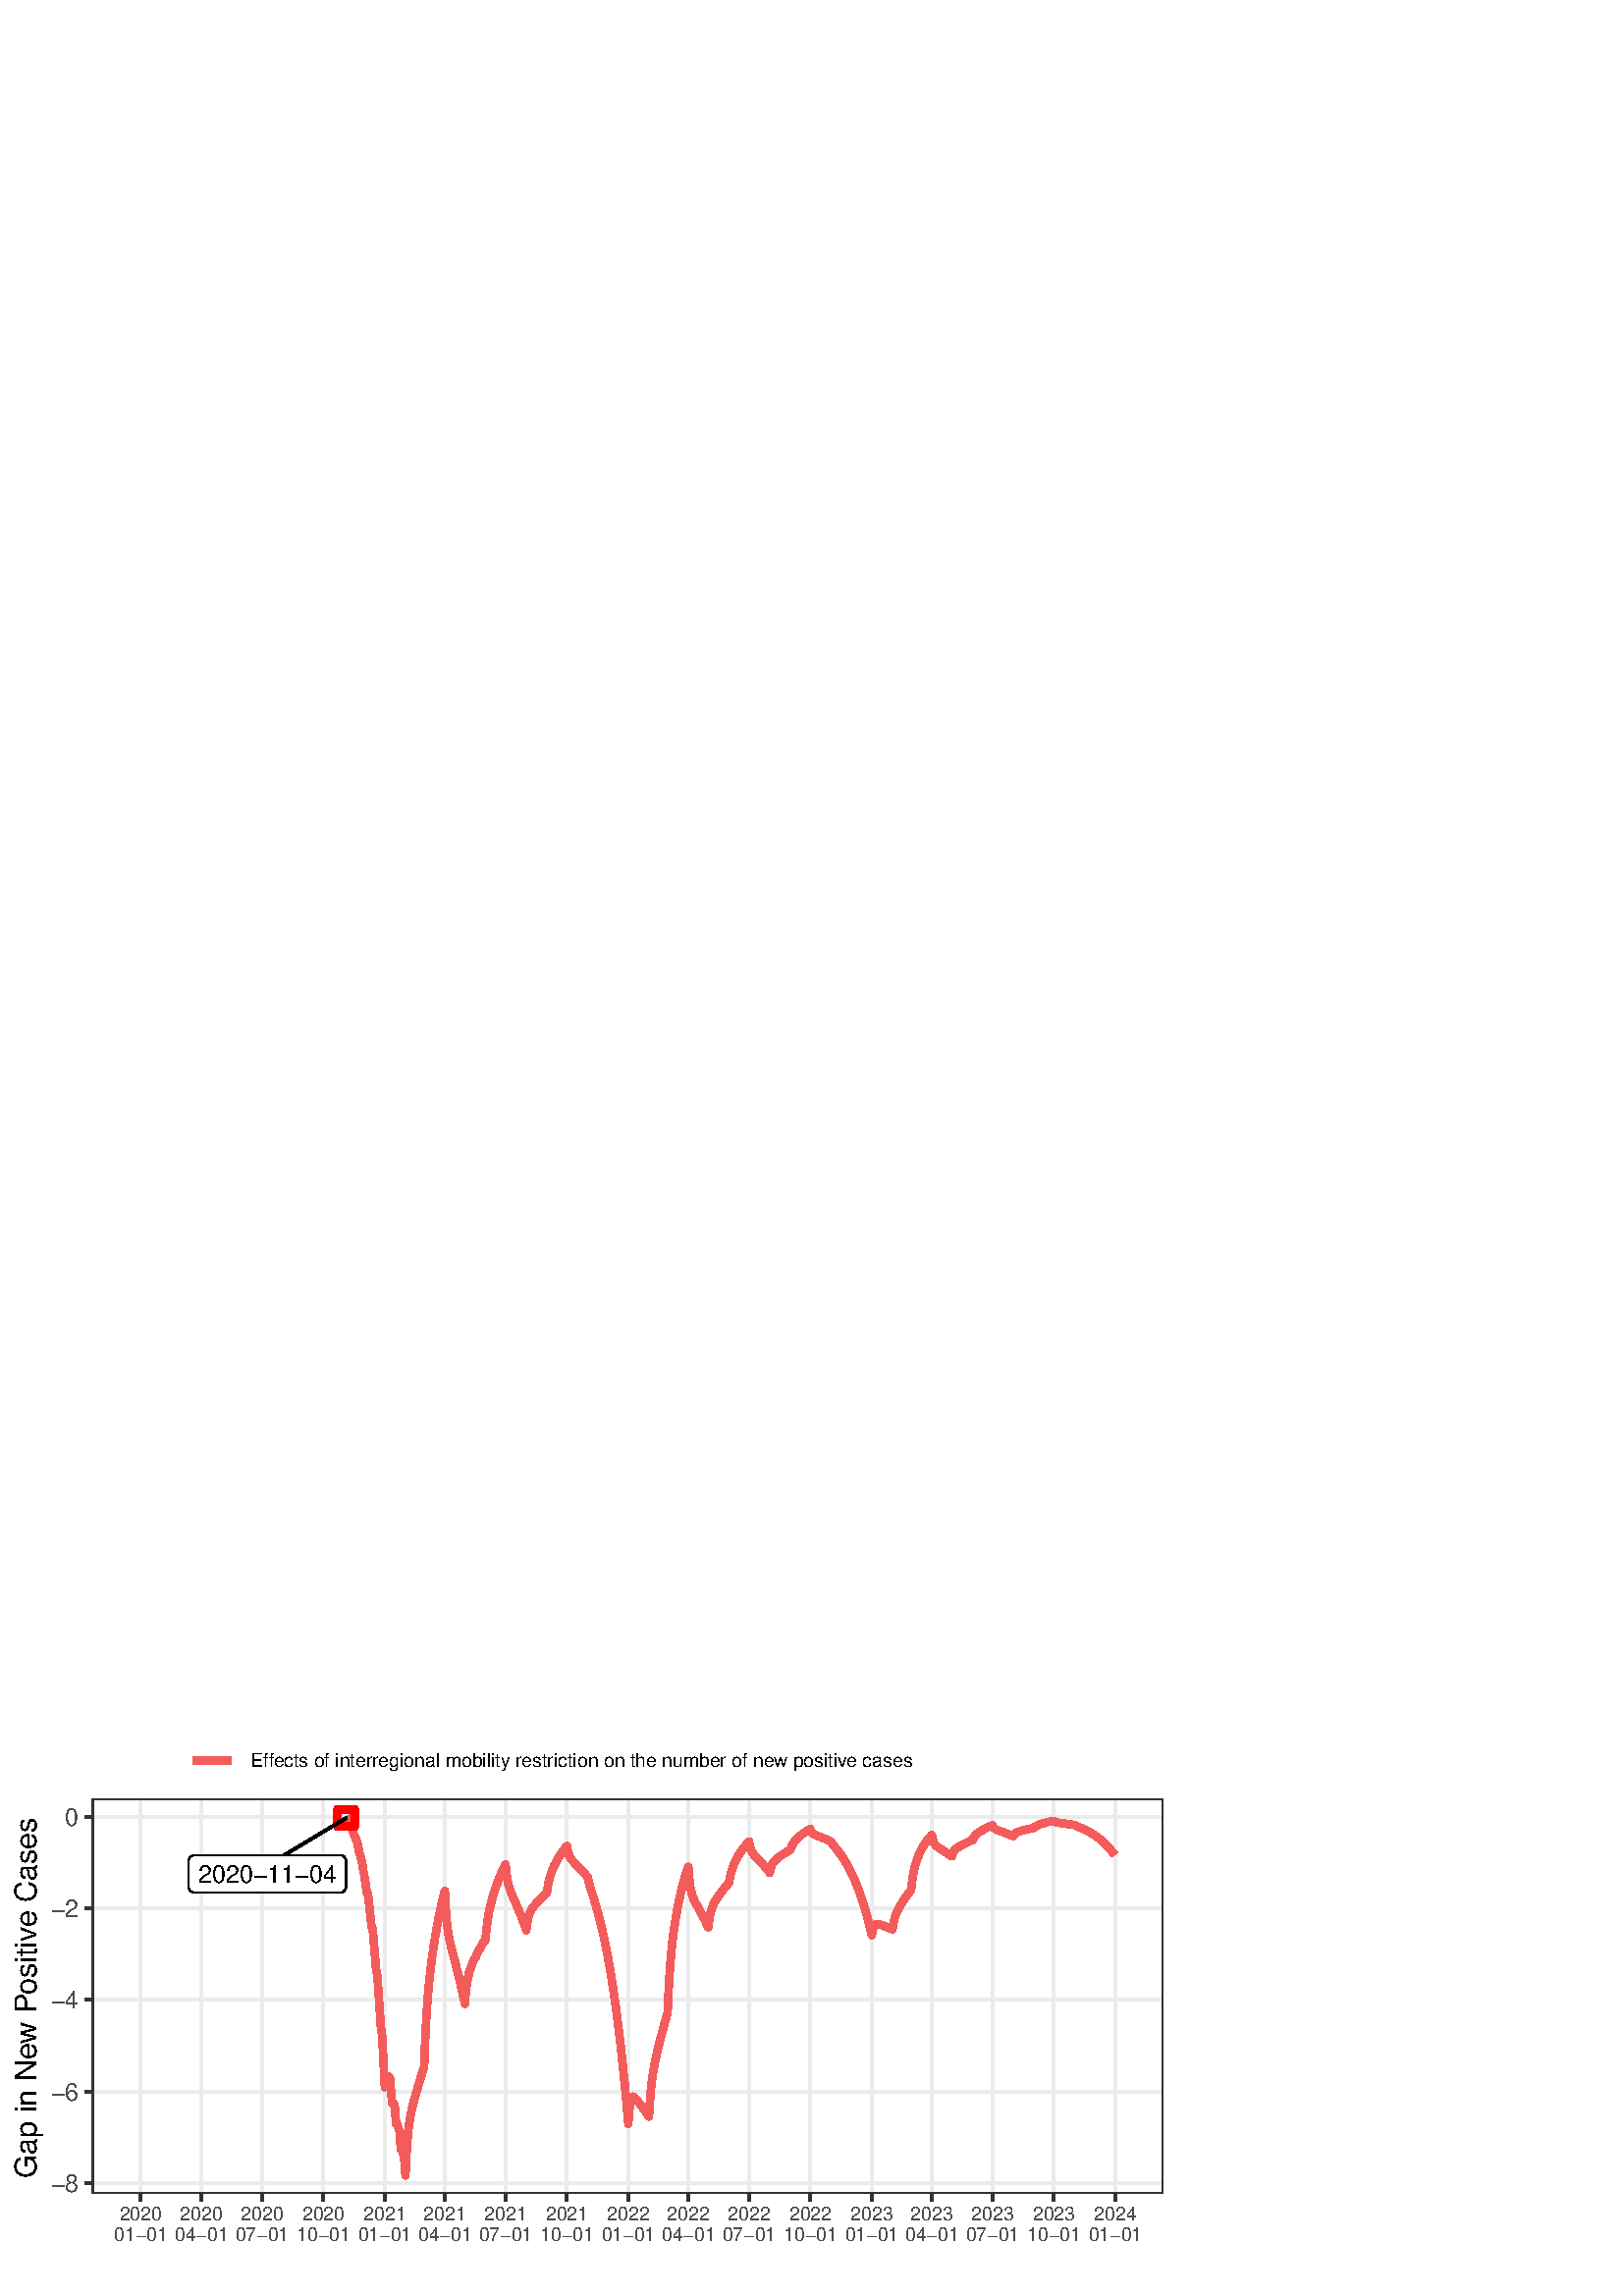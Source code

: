 %!PS-Adobe-3.0 EPSF-3.0
%%DocumentNeededResources: font Helvetica
%%+ font Helvetica-Bold
%%+ font Helvetica-Oblique
%%+ font Helvetica-BoldOblique
%%+ font Symbol
%%Pages: (atend)
%%BoundingBox: 0 0 432 216
%%EndComments
%%BeginProlog
/bp  { gs sRGB gs } def
% begin .ps.prolog
/gs  { gsave } bind def
/gr  { grestore } bind def
/ep  { showpage gr gr } bind def
/m   { moveto } bind def
/l  { rlineto } bind def
/np  { newpath } bind def
/cp  { closepath } bind def
/f   { fill } bind def
/o   { stroke } bind def
/c   { newpath 0 360 arc } bind def
/r   { 4 2 roll moveto 1 copy 3 -1 roll exch 0 exch rlineto 0 rlineto -1 mul 0 exch rlineto closepath } bind def
/p1  { stroke } bind def
/p2  { gsave bg fill grestore newpath } bind def
/p3  { gsave bg fill grestore stroke } bind def
/p6  { gsave bg eofill grestore newpath } bind def
/p7  { gsave bg eofill grestore stroke } bind def
/t   { 5 -2 roll moveto gsave rotate
       1 index stringwidth pop
       mul neg 0 rmoveto show grestore } bind def
/ta  { 4 -2 roll moveto gsave rotate show } bind def
/tb  { 2 -1 roll 0 rmoveto show } bind def
/cl  { grestore gsave newpath 3 index 3 index moveto 1 index
       4 -1 roll lineto  exch 1 index lineto lineto
       closepath clip newpath } bind def
/rgb { setrgbcolor } bind def
/s   { scalefont setfont } bind def
% end   .ps.prolog
/sRGB { [ /CIEBasedABC
          << /DecodeLMN
               [ { dup 0.039 le
                        {12.923 div}
                        {0.055 add 1.055 div 2.4 exp }
                     ifelse
                 } bind dup dup
               ]
             /MatrixLMN [0.412 0.213 0.019
                         0.358 0.715 0.119
                         0.18 0.072 0.95]
             /WhitePoint [0.951 1.0 1.089]
           >>
         ] setcolorspace } bind def
/srgb { setcolor } bind def
% begin encoding
/WinAnsiEncoding [
 /.notdef /.notdef /.notdef /.notdef /.notdef /.notdef /.notdef /.notdef
 /.notdef /.notdef /.notdef /.notdef /.notdef /.notdef /.notdef /.notdef
 /.notdef /.notdef /.notdef /.notdef /.notdef /.notdef /.notdef /.notdef
 /.notdef /.notdef /.notdef /.notdef /.notdef /.notdef /.notdef /.notdef
 /space /exclam /quotedbl /numbersign /dollar /percent /ampersand /quoteright
 /parenleft /parenright /asterisk /plus /comma /minus /period /slash
 /zero /one /two /three /four /five /six /seven
 /eight /nine /colon /semicolon /less /equal /greater /question
 /at /A /B /C /D /E /F /G
 /H /I /J /K /L /M /N /O
 /P /Q /R /S /T /U /V /W
 /X /Y /Z /bracketleft /backslash /bracketright /asciicircum /underscore
 /grave /a /b /c /d /e /f /g
 /h /i /j /k /l /m /n /o
 /p /q /r /s /t /u /v /w
 /x /y /z /braceleft /bar /braceright /asciitilde /.notdef
 /Euro /.notdef /quotesinglbase /florin /quotedblbase /ellipsis /dagger /daggerdbl
 /circumflex /perthousand /Scaron /guilsinglleft /OE /.notdef /Zcaron /.notdef
 /.notdef /quoteleft /quoteright /quotedblleft /quotedblright /bullet /endash /emdash
 /tilde /trademark /scaron /guilsinglright /oe /.notdef /zcaron /Ydieresis
 /space /exclamdown /cent /sterling /currency /yen /brokenbar /section
 /dieresis /copyright /ordfeminine /guillemotleft /logicalnot /hyphen /registered /macron
 /degree /plusminus /twosuperior /threesuperior /acute /mu /paragraph /periodcentered
 /cedilla /onesuperior /ordmasculine /guillemotright /onequarter /onehalf /threequarters /questiondown
 /Agrave /Aacute /Acircumflex /Atilde /Adieresis /Aring /AE /Ccedilla
 /Egrave /Eacute /Ecircumflex /Edieresis /Igrave /Iacute /Icircumflex /Idieresis
 /Eth /Ntilde /Ograve /Oacute /Ocircumflex /Otilde /Odieresis /multiply
 /Oslash /Ugrave /Uacute /Ucircumflex /Udieresis /Yacute /Thorn /germandbls
 /agrave /aacute /acircumflex /atilde /adieresis /aring /ae /ccedilla
 /egrave /eacute /ecircumflex /edieresis /igrave /iacute /icircumflex /idieresis
 /eth /ntilde /ograve /oacute /ocircumflex /otilde /odieresis /divide
 /oslash /ugrave /uacute /ucircumflex /udieresis /yacute /thorn /ydieresis
]
 def
% end encoding
%%IncludeResource: font Helvetica
/Helvetica findfont
dup length dict begin
  {1 index /FID ne {def} {pop pop} ifelse} forall
  /Encoding WinAnsiEncoding def
  currentdict
  end
/Font1 exch definefont pop
%%IncludeResource: font Helvetica-Bold
/Helvetica-Bold findfont
dup length dict begin
  {1 index /FID ne {def} {pop pop} ifelse} forall
  /Encoding WinAnsiEncoding def
  currentdict
  end
/Font2 exch definefont pop
%%IncludeResource: font Helvetica-Oblique
/Helvetica-Oblique findfont
dup length dict begin
  {1 index /FID ne {def} {pop pop} ifelse} forall
  /Encoding WinAnsiEncoding def
  currentdict
  end
/Font3 exch definefont pop
%%IncludeResource: font Helvetica-BoldOblique
/Helvetica-BoldOblique findfont
dup length dict begin
  {1 index /FID ne {def} {pop pop} ifelse} forall
  /Encoding WinAnsiEncoding def
  currentdict
  end
/Font4 exch definefont pop
%%IncludeResource: font Symbol
/Symbol findfont
dup length dict begin
  {1 index /FID ne {def} {pop pop} ifelse} forall
  currentdict
  end
/Font5 exch definefont pop
%%EndProlog
%%Page: 1 1
bp
0.00 0.00 432.00 216.00 cl
0.00 0.00 432.00 216.00 cl
0.00 0.00 432.00 216.00 cl
0.00 0.00 432.00 216.00 cl
0.00 0.00 432.00 216.00 cl
0.00 0.00 432.00 216.00 cl
0.00 0.00 432.00 216.00 cl
0.00 0.00 432.00 216.00 cl
0.00 0.00 432.00 216.00 cl
0.00 0.00 432.00 216.00 cl
0.00 0.00 432.00 216.00 cl
0.00 0.00 432.00 216.00 cl
/bg { 1 1 1 srgb } def
1 1 1 srgb
1.07 setlinewidth
[] 0 setdash
1 setlinecap
1 setlinejoin
10.00 setmiterlimit
0.00 0.00 432.00 216.00 r p3
0.00 0.00 432.00 216.00 cl
33.73 37.59 426.52 182.39 cl
/bg { 1 1 1 srgb } def
33.73 37.59 392.79 144.79 r p2
0.922 0.922 0.922 srgb
1.07 setlinewidth
[] 0 setdash
0 setlinecap
1 setlinejoin
10.00 setmiterlimit
np
33.73 41.31 m
392.79 0 l
o
np
33.73 74.93 m
392.79 0 l
o
np
33.73 108.56 m
392.79 0 l
o
np
33.73 142.18 m
392.79 0 l
o
np
33.73 175.81 m
392.79 0 l
o
np
51.58 37.59 m
0 144.80 l
o
np
73.84 37.59 m
0 144.80 l
o
np
96.10 37.59 m
0 144.80 l
o
np
118.60 37.59 m
0 144.80 l
o
np
141.10 37.59 m
0 144.80 l
o
np
163.11 37.59 m
0 144.80 l
o
np
185.37 37.59 m
0 144.80 l
o
np
207.87 37.59 m
0 144.80 l
o
np
230.37 37.59 m
0 144.80 l
o
np
252.38 37.59 m
0 144.80 l
o
np
274.64 37.59 m
0 144.80 l
o
np
297.14 37.59 m
0 144.80 l
o
np
319.64 37.59 m
0 144.80 l
o
np
341.65 37.59 m
0 144.80 l
o
np
363.91 37.59 m
0 144.80 l
o
np
386.41 37.59 m
0 144.80 l
o
np
408.91 37.59 m
0 144.80 l
o
0.957 0.357 0.357 srgb
2.77 setlinewidth
[] 0 setdash
np
126.91 175.81 m
0.25 -0.52 l
0.24 -0.48 l
0.25 -0.47 l
0.24 -0.78 l
0.25 -0.72 l
0.24 -0.34 l
0.24 -0.39 l
0.25 -0.42 l
0.24 -0.46 l
0.25 -0.49 l
0.24 -0.92 l
0.25 -0.88 l
0.24 -0.44 l
0.25 -0.53 l
0.24 -0.60 l
0.25 -0.65 l
0.24 -0.70 l
0.25 -1.25 l
0.24 -1.21 l
0.24 -1.21 l
0.25 -0.69 l
0.24 -0.81 l
0.25 -0.91 l
0.24 -1.01 l
0.25 -1.69 l
0.24 -1.66 l
0.25 -1.02 l
0.24 -1.61 l
0.25 -1.63 l
0.24 -1.67 l
0.24 -1.71 l
0.25 -0.31 l
0.24 -0.62 l
0.25 -2.38 l
0.24 -2.27 l
0.25 -2.24 l
0.24 -2.23 l
0.25 -2.26 l
0.24 -0.60 l
0.25 -0.97 l
0.24 -3.01 l
0.25 -2.90 l
0.24 -2.86 l
0.24 -2.86 l
0.25 -2.90 l
0.24 -0.97 l
0.25 -1.40 l
0.24 -3.81 l
0.25 -3.68 l
0.24 -3.64 l
0.25 -3.65 l
0.24 -3.70 l
0.25 -1.46 l
0.24 -1.97 l
0.24 -4.79 l
0.25 -4.65 l
0.24 -4.62 l
0.25 -4.63 l
0.24 3.46 l
0.25 -0.45 l
0.24 -0.98 l
0.25 1.26 l
0.24 0.54 l
0.25 0.03 l
0.24 -0.31 l
0.24 -0.56 l
0.25 -3.32 l
0.24 -2.92 l
0.25 -2.63 l
0.24 0.15 l
0.25 -0.23 l
0.24 -0.49 l
0.25 -0.69 l
0.24 -3.37 l
0.25 -2.95 l
0.24 -0.11 l
0.25 -0.41 l
0.24 -0.62 l
0.24 -0.78 l
0.25 -0.89 l
0.24 -3.48 l
0.25 -3.03 l
0.24 -0.20 l
0.25 -0.48 l
0.24 -0.68 l
0.25 -0.82 l
0.24 -0.92 l
0.25 -3.48 l
0.24 -3.02 l
0.24 5.70 l
0.25 4.30 l
0.24 3.30 l
0.25 2.60 l
0.24 2.10 l
0.25 1.76 l
0.24 1.50 l
0.25 1.29 l
0.24 1.16 l
0.25 1.07 l
151.37 69.98 lineto
0.25 0.95 l
0.24 0.94 l
0.24 0.90 l
0.25 0.86 l
0.24 0.85 l
0.25 0.84 l
0.24 0.82 l
0.25 0.82 l
0.24 0.84 l
0.25 0.83 l
0.24 0.79 l
0.25 0.81 l
0.24 0.78 l
0.24 0.78 l
0.25 0.78 l
0.24 0.79 l
0.25 0.79 l
0.24 6.79 l
0.25 5.54 l
0.24 4.60 l
0.25 3.89 l
0.24 3.37 l
0.25 2.98 l
0.24 2.66 l
0.25 2.41 l
0.24 2.21 l
0.24 2.07 l
0.25 1.93 l
0.24 1.84 l
0.25 1.75 l
0.24 1.67 l
0.25 1.59 l
0.24 1.53 l
0.25 1.47 l
0.24 1.42 l
0.25 1.37 l
0.24 1.33 l
0.24 1.29 l
0.25 1.23 l
0.24 1.19 l
0.25 1.16 l
0.24 1.12 l
0.25 1.08 l
0.24 1.06 l
0.25 1.02 l
0.24 0.98 l
0.25 0.95 l
0.24 0.92 l
0.24 -4.99 l
0.25 -3.64 l
0.24 -2.81 l
0.25 -2.18 l
0.24 -1.68 l
0.25 -1.40 l
0.24 -1.22 l
0.25 -1.11 l
0.24 -1.02 l
0.25 -1.05 l
0.24 -1.01 l
0.25 -0.91 l
0.24 -0.91 l
0.24 -0.91 l
0.25 -0.93 l
0.24 -0.93 l
0.25 -1.02 l
0.24 -1.02 l
0.25 -0.94 l
0.24 -0.97 l
0.25 -0.98 l
0.24 -1.01 l
0.25 -1.02 l
0.24 -1.12 l
0.24 -1.12 l
0.25 -1.04 l
0.24 -1.07 l
0.25 -1.09 l
0.24 -1.19 l
0.25 -1.11 l
0.24 3.16 l
0.25 2.35 l
0.24 1.79 l
0.25 1.38 l
0.24 1.09 l
0.25 1.27 l
0.24 1.05 l
0.24 0.53 l
0.25 0.48 l
0.24 0.82 l
0.25 0.72 l
0.24 0.66 l
0.25 0.60 l
0.24 0.57 l
0.25 0.22 l
0.24 0.27 l
0.25 0.61 l
0.24 0.58 l
0.24 0.54 l
0.25 0.52 l
0.24 0.50 l
175.83 127.08 lineto
0.24 0.25 l
0.25 0.56 l
0.24 0.53 l
0.25 0.51 l
0.24 0.48 l
0.25 0.47 l
0.24 0.20 l
0.24 0.25 l
0.25 0.53 l
0.24 2.66 l
0.25 2.18 l
0.24 1.83 l
0.25 1.57 l
0.24 1.38 l
0.25 1.23 l
0.24 1.11 l
0.25 1.02 l
0.24 0.95 l
0.25 0.90 l
0.24 0.85 l
0.24 0.81 l
0.25 0.78 l
0.24 0.75 l
0.25 0.73 l
0.24 0.70 l
0.25 0.68 l
0.24 0.65 l
0.25 0.65 l
0.24 0.62 l
0.25 0.60 l
0.24 0.59 l
0.24 0.57 l
0.25 0.56 l
0.24 0.54 l
0.25 0.53 l
0.24 0.52 l
0.25 0.50 l
0.24 0.48 l
0.25 0.48 l
0.24 -2.57 l
0.25 -1.89 l
0.24 -1.51 l
0.25 -1.19 l
0.24 -0.88 l
0.24 -0.76 l
0.25 -0.67 l
0.24 -0.62 l
0.25 -0.57 l
0.24 -0.64 l
0.25 -0.61 l
0.24 -0.51 l
0.25 -0.51 l
0.24 -0.53 l
0.25 -0.53 l
0.24 -0.54 l
0.24 -0.64 l
0.25 -0.64 l
0.24 -0.62 l
0.25 -0.55 l
0.24 -0.56 l
0.25 -0.58 l
0.24 -0.60 l
0.25 -0.71 l
0.24 -0.70 l
0.25 -0.60 l
0.24 -0.63 l
0.25 -0.65 l
0.24 -0.66 l
0.24 -0.68 l
0.25 -0.79 l
0.24 1.98 l
0.25 1.49 l
0.24 1.14 l
0.25 0.88 l
0.24 0.70 l
0.25 0.57 l
0.24 0.47 l
0.25 0.40 l
0.24 0.38 l
0.24 0.35 l
0.25 0.31 l
0.24 0.31 l
0.25 0.29 l
0.24 0.27 l
0.25 0.27 l
0.24 0.27 l
0.25 0.28 l
0.24 0.27 l
0.25 0.26 l
0.24 0.27 l
0.24 0.24 l
0.25 0.25 l
0.24 0.26 l
0.25 0.26 l
0.24 0.26 l
0.25 0.25 l
0.24 0.25 l
0.25 0.24 l
0.24 0.24 l
200.29 147.80 lineto
0.24 0.25 l
0.25 1.68 l
0.24 1.38 l
0.24 1.15 l
0.25 0.95 l
0.24 0.83 l
0.25 0.78 l
0.24 0.71 l
0.25 0.64 l
0.24 0.60 l
0.25 0.56 l
0.24 0.50 l
0.25 0.48 l
0.24 0.50 l
0.24 0.47 l
0.25 0.46 l
0.24 0.44 l
0.25 0.42 l
0.24 0.39 l
0.25 0.38 l
0.24 0.37 l
0.25 0.38 l
0.24 0.37 l
0.25 0.34 l
0.24 0.36 l
0.25 0.32 l
0.24 0.32 l
0.24 0.32 l
0.25 0.32 l
0.24 0.31 l
0.25 0.29 l
0.24 -1.40 l
0.25 -1.03 l
0.24 -0.77 l
0.25 -0.60 l
0.24 -0.48 l
0.25 -0.40 l
0.24 -0.35 l
0.24 -0.31 l
0.25 -0.27 l
0.24 -0.27 l
0.25 -0.25 l
0.24 -0.25 l
0.25 -0.25 l
0.24 -0.25 l
0.25 -0.25 l
0.24 -0.25 l
0.25 -0.24 l
0.24 -0.26 l
0.25 -0.26 l
0.24 -0.26 l
0.24 -0.26 l
0.25 -0.27 l
0.24 -0.26 l
0.25 -0.26 l
0.24 -0.28 l
0.25 -0.28 l
0.24 -0.29 l
0.25 -0.29 l
0.24 -0.29 l
0.25 -0.28 l
0.24 -0.30 l
0.24 -1.11 l
0.25 -0.97 l
0.24 -0.89 l
0.25 -0.81 l
0.24 -0.78 l
0.25 -0.78 l
0.24 -0.78 l
0.25 -0.75 l
0.24 -0.77 l
0.25 -0.78 l
0.24 -0.79 l
0.24 -0.82 l
0.25 -0.85 l
0.24 -0.88 l
0.25 -0.86 l
0.24 -0.89 l
0.25 -0.92 l
0.24 -0.93 l
0.25 -0.97 l
0.24 -1.01 l
0.25 -1.04 l
0.24 -1.03 l
0.25 -1.09 l
0.24 -1.08 l
0.24 -1.12 l
0.25 -1.14 l
0.24 -1.21 l
0.25 -1.23 l
0.24 -1.23 l
0.25 -1.26 l
0.24 -1.39 l
0.25 -1.40 l
0.24 -1.43 l
0.25 -1.32 l
0.24 -1.39 l
0.24 -1.57 l
0.25 -1.59 l
224.74 113.13 lineto
0.25 -1.65 l
0.24 -1.69 l
0.25 -1.58 l
0.24 -1.65 l
0.25 -1.87 l
0.24 -1.89 l
0.25 -1.93 l
0.24 -1.97 l
0.25 -2.02 l
0.24 -1.89 l
0.24 -1.97 l
0.25 -2.22 l
0.24 -2.26 l
0.25 -2.30 l
0.24 -2.35 l
0.25 -2.40 l
0.24 -2.26 l
0.25 -2.36 l
0.24 -2.65 l
0.25 -2.69 l
0.24 -2.74 l
0.24 -2.80 l
0.25 -2.86 l
0.24 3.60 l
0.25 2.40 l
0.24 1.72 l
0.25 1.10 l
0.24 0.67 l
0.25 0.37 l
0.24 0.16 l
0.25 -0.16 l
0.24 -0.22 l
0.24 -0.27 l
0.25 -0.14 l
0.24 -0.19 l
0.25 -0.23 l
0.24 -0.26 l
0.25 -0.45 l
0.24 -0.43 l
0.25 -0.25 l
0.24 -0.27 l
0.25 -0.29 l
0.24 -0.30 l
0.25 -0.32 l
0.24 -0.48 l
0.24 -0.45 l
0.25 -0.27 l
0.24 -0.29 l
0.25 -0.30 l
0.24 -0.31 l
0.25 -0.32 l
0.24 -0.49 l
0.25 -0.45 l
0.24 -0.28 l
0.25 4.22 l
0.24 3.31 l
0.24 2.67 l
0.25 2.21 l
0.24 1.89 l
0.25 1.65 l
0.24 1.46 l
0.25 1.33 l
0.24 1.24 l
0.25 1.16 l
0.24 1.14 l
0.25 1.09 l
0.24 1.05 l
0.25 1.01 l
0.24 0.99 l
0.24 0.97 l
0.25 0.96 l
0.24 0.95 l
0.25 0.95 l
0.24 0.93 l
0.25 0.90 l
0.24 0.89 l
0.25 0.90 l
0.24 0.87 l
0.25 0.87 l
0.24 0.86 l
0.24 0.86 l
0.25 0.83 l
0.24 5.86 l
0.25 4.79 l
0.24 3.98 l
0.25 3.37 l
0.24 2.92 l
0.25 2.55 l
0.24 2.27 l
0.25 2.04 l
0.24 1.88 l
0.25 1.73 l
0.24 1.61 l
0.24 1.53 l
0.25 1.43 l
0.24 1.36 l
0.25 1.29 l
0.24 1.23 l
0.25 1.18 l
249.20 146.05 lineto
0.25 1.09 l
0.24 1.05 l
0.25 1.01 l
0.24 0.96 l
0.24 0.93 l
0.25 0.89 l
0.24 0.86 l
0.25 0.84 l
0.24 0.80 l
0.25 0.77 l
0.24 0.74 l
0.25 0.72 l
0.24 0.69 l
0.25 -3.25 l
0.24 -2.35 l
0.24 -1.73 l
0.25 -1.31 l
0.24 -1.02 l
0.25 -0.83 l
0.24 -0.69 l
0.25 -0.60 l
0.24 -0.54 l
0.25 -0.49 l
0.24 -0.48 l
0.25 -0.46 l
0.24 -0.45 l
0.25 -0.44 l
0.24 -0.44 l
0.24 -0.44 l
0.25 -0.45 l
0.24 -0.45 l
0.25 -0.45 l
0.24 -0.46 l
0.25 -0.46 l
0.24 -0.47 l
0.25 -0.47 l
0.24 -0.47 l
0.25 -0.49 l
0.24 -0.49 l
0.24 -0.50 l
0.25 -0.50 l
0.24 -0.51 l
0.25 -0.51 l
0.24 2.10 l
0.25 1.62 l
0.24 1.25 l
0.25 1.00 l
0.24 0.81 l
0.25 0.70 l
0.24 0.58 l
0.25 0.52 l
0.24 0.49 l
0.24 0.44 l
0.25 0.42 l
0.24 0.39 l
0.25 0.38 l
0.24 0.35 l
0.25 0.35 l
0.24 0.35 l
0.25 0.34 l
0.24 0.34 l
0.25 0.33 l
0.24 0.33 l
0.24 0.31 l
0.25 0.30 l
0.24 0.32 l
0.25 0.31 l
0.24 0.30 l
0.25 0.31 l
0.24 0.29 l
0.25 0.29 l
0.24 0.28 l
0.25 0.29 l
0.24 0.29 l
0.25 1.42 l
0.24 1.18 l
0.24 1.00 l
0.25 0.86 l
0.24 0.76 l
0.25 0.68 l
0.24 0.61 l
0.25 0.57 l
0.24 0.54 l
0.25 0.50 l
0.24 0.47 l
0.25 0.46 l
0.24 0.43 l
0.24 0.42 l
0.25 0.41 l
0.24 0.39 l
0.25 0.37 l
0.24 0.37 l
0.25 0.36 l
0.24 0.34 l
0.25 0.34 l
0.24 0.32 l
0.25 0.32 l
0.24 0.30 l
0.24 0.30 l
273.66 165.59 lineto
0.24 0.29 l
0.25 0.27 l
0.24 0.27 l
0.25 0.25 l
0.24 -1.32 l
0.25 -0.97 l
0.24 -0.73 l
0.25 -0.57 l
0.24 -0.46 l
0.25 -0.38 l
0.24 -0.33 l
0.24 -0.30 l
0.25 -0.29 l
0.24 -0.26 l
0.25 -0.26 l
0.24 -0.25 l
0.25 -0.26 l
0.24 -0.25 l
0.25 -0.25 l
0.24 -0.26 l
0.25 -0.26 l
0.24 -0.26 l
0.24 -0.26 l
0.25 -0.27 l
0.24 -0.27 l
0.25 -0.28 l
0.24 -0.28 l
0.25 -0.29 l
0.24 -0.29 l
0.25 -0.29 l
0.24 -0.30 l
0.25 -0.30 l
0.24 -0.31 l
0.25 -0.31 l
0.24 -0.32 l
0.24 1.13 l
0.25 0.86 l
0.24 0.67 l
0.25 0.52 l
0.24 0.43 l
0.25 0.35 l
0.24 0.31 l
0.25 0.26 l
0.24 0.24 l
0.25 0.22 l
0.24 0.21 l
0.24 0.19 l
0.25 0.19 l
0.24 0.18 l
0.25 0.18 l
0.24 0.17 l
0.25 0.17 l
0.24 0.16 l
0.25 0.16 l
0.24 0.16 l
0.25 0.16 l
0.24 0.16 l
0.24 0.15 l
0.25 0.15 l
0.24 0.15 l
0.25 0.15 l
0.24 0.15 l
0.25 0.14 l
0.24 0.14 l
0.25 0.15 l
0.24 0.14 l
0.25 0.72 l
0.24 0.59 l
0.25 0.50 l
0.24 0.44 l
0.24 0.38 l
0.25 0.34 l
0.24 0.31 l
0.25 0.29 l
0.24 0.27 l
0.25 0.25 l
0.24 0.24 l
0.25 0.23 l
0.24 0.21 l
0.25 0.22 l
0.24 0.20 l
0.24 0.19 l
0.25 0.19 l
0.24 0.19 l
0.25 0.18 l
0.24 0.17 l
0.25 0.17 l
0.24 0.16 l
0.25 0.16 l
0.24 0.15 l
0.25 0.15 l
0.24 0.15 l
0.25 0.14 l
0.24 0.14 l
0.24 0.13 l
0.25 0.13 l
0.24 -0.59 l
0.25 -0.44 l
0.24 -0.32 l
298.12 169.63 lineto
0.24 -0.20 l
0.25 -0.16 l
0.24 -0.14 l
0.25 -0.12 l
0.24 -0.11 l
0.24 -0.11 l
0.25 -0.10 l
0.24 -0.10 l
0.25 -0.09 l
0.24 -0.10 l
0.25 -0.09 l
0.24 -0.10 l
0.25 -0.10 l
0.24 -0.09 l
0.25 -0.10 l
0.24 -0.10 l
0.25 -0.10 l
0.24 -0.10 l
0.24 -0.10 l
0.25 -0.10 l
0.24 -0.11 l
0.25 -0.11 l
0.24 -0.10 l
0.25 -0.11 l
0.24 -0.11 l
0.25 -0.11 l
0.24 -0.11 l
0.25 -0.46 l
0.24 -0.39 l
0.24 -0.35 l
0.25 -0.32 l
0.24 -0.31 l
0.25 -0.30 l
0.24 -0.31 l
0.25 -0.30 l
0.24 -0.30 l
0.25 -0.31 l
0.24 -0.31 l
0.25 -0.32 l
0.24 -0.33 l
0.24 -0.33 l
0.25 -0.34 l
0.24 -0.35 l
0.25 -0.36 l
0.24 -0.37 l
0.25 -0.38 l
0.24 -0.38 l
0.25 -0.40 l
0.24 -0.40 l
0.25 -0.41 l
0.24 -0.43 l
0.25 -0.43 l
0.24 -0.45 l
0.24 -0.46 l
0.25 -0.46 l
0.24 -0.48 l
0.25 -0.50 l
0.24 -0.50 l
0.25 -0.52 l
0.24 -0.53 l
0.25 -0.54 l
0.24 -0.56 l
0.25 -0.57 l
0.24 -0.59 l
0.24 -0.60 l
0.25 -0.61 l
0.24 -0.62 l
0.25 -0.64 l
0.24 -0.66 l
0.25 -0.68 l
0.24 -0.70 l
0.25 -0.71 l
0.24 -0.73 l
0.25 -0.74 l
0.24 -0.75 l
0.25 -0.79 l
0.24 -0.80 l
0.24 -0.83 l
0.25 -0.84 l
0.24 -0.87 l
0.25 -0.87 l
0.24 -0.90 l
0.25 -0.93 l
0.24 -0.96 l
0.25 -0.97 l
0.24 -1.00 l
0.25 -1.03 l
0.24 -1.04 l
0.24 1.46 l
0.25 0.99 l
0.24 0.66 l
0.25 0.43 l
0.24 0.27 l
0.25 0.16 l
0.24 0.09 l
0.25 0.02 l
0.24 -0.01 l
0.25 -0.03 l
0.24 -0.06 l
322.58 136.26 lineto
0.24 -0.08 l
0.24 -0.08 l
0.25 -0.09 l
0.24 -0.09 l
0.25 -0.10 l
0.24 -0.09 l
0.25 -0.10 l
0.24 -0.10 l
0.25 -0.09 l
0.24 -0.10 l
0.25 -0.10 l
0.24 -0.10 l
0.24 -0.10 l
0.25 -0.10 l
0.24 -0.10 l
0.25 -0.10 l
0.24 -0.10 l
0.25 -0.10 l
0.24 -0.11 l
0.25 1.58 l
0.24 1.24 l
0.25 1.01 l
0.24 0.84 l
0.24 0.72 l
0.25 0.62 l
0.24 0.56 l
0.25 0.51 l
0.24 0.48 l
0.25 0.45 l
0.24 0.43 l
0.25 0.42 l
0.24 0.40 l
0.25 0.40 l
0.24 0.38 l
0.25 0.38 l
0.24 0.37 l
0.24 0.37 l
0.25 0.36 l
0.24 0.35 l
0.25 0.35 l
0.24 0.35 l
0.25 0.34 l
0.24 0.34 l
0.25 0.34 l
0.24 0.33 l
0.25 0.32 l
0.24 0.32 l
0.24 2.21 l
0.25 1.81 l
0.24 1.50 l
0.25 1.27 l
0.24 1.09 l
0.25 0.96 l
0.24 0.85 l
0.25 0.77 l
0.24 0.71 l
0.25 0.65 l
0.24 0.61 l
0.25 0.57 l
0.24 0.53 l
0.24 0.51 l
0.25 0.48 l
0.24 0.47 l
0.25 0.44 l
0.24 0.42 l
0.25 0.41 l
0.24 0.39 l
0.25 0.37 l
0.24 0.36 l
0.25 0.35 l
0.24 0.33 l
0.24 0.32 l
0.25 0.31 l
0.24 0.30 l
0.25 0.29 l
0.24 0.27 l
0.25 0.27 l
0.24 0.25 l
0.25 -1.18 l
0.24 -0.85 l
0.25 -0.63 l
0.24 -0.48 l
0.24 -0.37 l
0.25 -0.29 l
0.24 -0.25 l
0.25 -0.21 l
0.24 -0.19 l
0.25 -0.18 l
0.24 -0.16 l
0.25 -0.16 l
0.24 -0.16 l
0.25 -0.15 l
0.24 -0.15 l
0.25 -0.16 l
0.24 -0.15 l
0.24 -0.16 l
0.25 -0.15 l
0.24 -0.16 l
0.25 -0.16 l
347.03 162.55 lineto
0.25 -0.16 l
0.24 -0.17 l
0.25 -0.16 l
0.24 -0.17 l
0.25 -0.17 l
0.24 -0.18 l
0.24 -0.17 l
0.25 -0.17 l
0.24 0.76 l
0.25 0.58 l
0.24 0.46 l
0.25 0.37 l
0.24 0.30 l
0.25 0.26 l
0.24 0.22 l
0.25 0.19 l
0.24 0.17 l
0.25 0.16 l
0.24 0.15 l
0.24 0.15 l
0.25 0.14 l
0.24 0.14 l
0.25 0.12 l
0.24 0.13 l
0.25 0.13 l
0.24 0.12 l
0.25 0.12 l
0.24 0.12 l
0.25 0.12 l
0.24 0.11 l
0.24 0.12 l
0.25 0.11 l
0.24 0.11 l
0.25 0.11 l
0.24 0.11 l
0.25 0.11 l
0.24 0.11 l
0.25 0.10 l
0.24 0.10 l
0.25 0.51 l
0.24 0.42 l
0.25 0.36 l
0.24 0.30 l
0.24 0.27 l
0.25 0.24 l
0.24 0.22 l
0.25 0.21 l
0.24 0.19 l
0.25 0.18 l
0.24 0.17 l
0.25 0.16 l
0.24 0.16 l
0.25 0.14 l
0.24 0.15 l
0.24 0.14 l
0.25 0.13 l
0.24 0.13 l
0.25 0.13 l
0.24 0.12 l
0.25 0.12 l
0.24 0.12 l
0.25 0.11 l
0.24 0.11 l
0.25 0.11 l
0.24 0.10 l
0.24 0.10 l
0.25 0.10 l
0.24 0.09 l
0.25 0.10 l
0.24 -0.47 l
0.25 -0.34 l
0.24 -0.26 l
0.25 -0.20 l
0.24 -0.16 l
0.25 -0.13 l
0.24 -0.12 l
0.25 -0.10 l
0.24 -0.10 l
0.24 -0.09 l
0.25 -0.09 l
0.24 -0.09 l
0.25 -0.09 l
0.24 -0.08 l
0.25 -0.09 l
0.24 -0.09 l
0.25 -0.08 l
0.24 -0.10 l
0.25 -0.09 l
0.24 -0.09 l
0.24 -0.09 l
0.25 -0.10 l
0.24 -0.09 l
0.25 -0.10 l
0.24 -0.10 l
0.25 -0.10 l
0.24 -0.11 l
0.25 -0.10 l
0.24 -0.10 l
0.25 -0.11 l
currentpoint o m
371.49 168.62 lineto
0.25 0.41 l
0.24 0.30 l
0.24 0.24 l
0.25 0.19 l
0.24 0.16 l
0.25 0.13 l
0.24 0.11 l
0.25 0.10 l
0.24 0.08 l
0.25 0.08 l
0.24 0.08 l
0.25 0.07 l
0.24 0.07 l
0.24 0.06 l
0.25 0.07 l
0.24 0.06 l
0.25 0.06 l
0.24 0.06 l
0.25 0.06 l
0.24 0.06 l
0.25 0.06 l
0.24 0.05 l
0.25 0.06 l
0.24 0.05 l
0.24 0.06 l
0.25 0.05 l
0.24 0.05 l
0.25 0.05 l
0.24 0.06 l
0.25 0.05 l
0.24 0.05 l
0.25 0.24 l
0.24 0.20 l
0.25 0.18 l
0.24 0.14 l
0.25 0.13 l
0.24 0.12 l
0.24 0.11 l
0.25 0.10 l
0.24 0.09 l
0.25 0.09 l
0.24 0.08 l
0.25 0.08 l
0.24 0.07 l
0.25 0.07 l
0.24 0.07 l
0.25 0.07 l
0.24 0.07 l
0.24 0.06 l
0.25 0.06 l
0.24 0.06 l
0.25 0.06 l
0.24 0.05 l
0.25 0.06 l
0.24 0.05 l
0.25 0.05 l
0.24 0.05 l
0.25 0.05 l
0.24 0.05 l
0.25 0.04 l
0.24 0.05 l
0.24 -0.21 l
0.25 -0.14 l
0.24 -0.11 l
0.25 -0.09 l
0.24 -0.06 l
0.25 -0.06 l
0.24 -0.04 l
0.25 -0.04 l
0.24 -0.04 l
0.25 -0.04 l
0.24 -0.03 l
0.24 -0.03 l
0.25 -0.03 l
0.24 -0.04 l
0.25 -0.03 l
0.24 -0.03 l
0.25 -0.03 l
0.24 -0.03 l
0.25 -0.03 l
0.24 -0.04 l
0.25 -0.03 l
0.24 -0.03 l
0.25 -0.04 l
0.24 -0.03 l
0.24 -0.04 l
0.25 -0.03 l
0.24 -0.04 l
0.25 -0.03 l
0.24 -0.04 l
0.25 -0.03 l
0.24 -0.04 l
0.25 -0.15 l
0.24 -0.13 l
0.25 -0.12 l
0.24 -0.11 l
0.24 -0.10 l
0.25 -0.10 l
0.24 -0.10 l
395.95 171.82 lineto
0.24 -0.10 l
0.25 -0.11 l
0.24 -0.10 l
0.25 -0.10 l
0.24 -0.11 l
0.25 -0.11 l
0.24 -0.12 l
0.24 -0.11 l
0.25 -0.12 l
0.24 -0.12 l
0.25 -0.13 l
0.24 -0.13 l
0.25 -0.13 l
0.24 -0.13 l
0.25 -0.14 l
0.24 -0.14 l
0.25 -0.14 l
0.24 -0.15 l
0.25 -0.15 l
0.24 -0.16 l
0.24 -0.16 l
0.25 -0.16 l
0.24 -0.16 l
0.25 -0.18 l
0.24 -0.17 l
0.25 -0.18 l
0.24 -0.18 l
0.25 -0.19 l
0.24 -0.19 l
0.25 -0.20 l
0.24 -0.20 l
0.24 -0.21 l
0.25 -0.21 l
0.24 -0.21 l
0.25 -0.23 l
0.24 -0.22 l
0.25 -0.24 l
0.24 -0.24 l
0.25 -0.24 l
0.24 -0.25 l
0.25 -0.26 l
0.24 -0.26 l
0.25 -0.27 l
0.24 -0.28 l
0.24 -0.28 l
0.25 -0.29 l
0.24 -0.30 l
0.25 -0.30 l
0.24 -0.31 l
0.25 -0.32 l
0.24 -0.33 l
0.25 -0.33 l
o
1 0 0 srgb
2.83 setlinewidth
[] 0 setdash
1 setlinecap
123.77 172.15 6.29 6.29 r p1
33.73 37.59 426.52 182.39 cl
33.73 37.59 426.52 182.39 cl
33.73 37.59 426.52 182.39 cl
33.73 37.59 426.52 182.39 cl
33.73 37.59 426.52 182.39 cl
33.73 37.59 426.52 182.39 cl
0 0 0 srgb
1.07 setlinewidth
[] 0 setdash
1 setlinecap
1 setlinejoin
10.00 setmiterlimit
np
104.14 161.63 m
22.77 13.66 l
o
/bg { 1 1 1 srgb } def
0.53 setlinewidth
[] 0 setdash
np
 71.33 147.97 m
53.42 0 l
-0.08 0 l
0.34 0.02 l
0.34 0.07 l
0.33 0.12 l
0.30 0.17 l
0.27 0.22 l
0.23 0.26 l
0.19 0.30 l
0.13 0.32 l
0.08 0.33 l
0.03 0.35 l
0 0 l
0 9.34 l
0 0 l
-0.03 0.35 l
-0.08 0.34 l
-0.13 0.32 l
-0.19 0.29 l
-0.23 0.26 l
-0.27 0.22 l
-0.30 0.17 l
-0.33 0.13 l
-0.34 0.07 l
-0.26 0.01 l
-53.42 0 l
0.26 -0.01 l
-0.35 0.01 l
-0.34 -0.04 l
-0.34 -0.10 l
-0.31 -0.15 l
-0.29 -0.19 l
-0.25 -0.25 l
-0.21 -0.27 l
-0.16 -0.31 l
-0.11 -0.33 l
-0.05 -0.34 l
-0.01 -0.18 l
0 -9.34 l
0.01 0.17 l
0 -0.34 l
0.05 -0.35 l
0.11 -0.33 l
0.16 -0.30 l
0.21 -0.28 l
0.25 -0.24 l
0.29 -0.20 l
0.31 -0.15 l
0.34 -0.10 l
0.34 -0.04 l
cp p3
33.73 37.59 426.52 182.39 cl
/Font1 findfont 9 s
0 0 0 srgb
98.04 151.57 (2020-11-04) .5 0 t
0.2 0.2 0.2 srgb
1.07 setlinewidth
[] 0 setdash
1 setlinecap
1 setlinejoin
10.00 setmiterlimit
33.73 37.59 392.79 144.79 r p1
0.00 0.00 432.00 216.00 cl
0.00 0.00 432.00 216.00 cl
0.00 0.00 432.00 216.00 cl
0.00 0.00 432.00 216.00 cl
0.00 0.00 432.00 216.00 cl
0.00 0.00 432.00 216.00 cl
0.00 0.00 432.00 216.00 cl
0.00 0.00 432.00 216.00 cl
0.00 0.00 432.00 216.00 cl
0.00 0.00 432.00 216.00 cl
0.00 0.00 432.00 216.00 cl
0.00 0.00 432.00 216.00 cl
0.00 0.00 432.00 216.00 cl
0.00 0.00 432.00 216.00 cl
0.00 0.00 432.00 216.00 cl
0.00 0.00 432.00 216.00 cl
/Font1 findfont 9 s
0.302 0.302 0.302 srgb
28.80 38.08 (-8) 1 0 t
28.80 71.70 (-6) 1 0 t
28.80 105.33 (-4) 1 0 t
28.80 138.95 (-2) 1 0 t
28.80 172.58 (0) 1 0 t
0.00 0.00 432.00 216.00 cl
0.00 0.00 432.00 216.00 cl
0.2 0.2 0.2 srgb
1.07 setlinewidth
[] 0 setdash
0 setlinecap
1 setlinejoin
10.00 setmiterlimit
np
30.99 41.31 m
2.74 0 l
o
np
30.99 74.93 m
2.74 0 l
o
np
30.99 108.56 m
2.74 0 l
o
np
30.99 142.18 m
2.74 0 l
o
np
30.99 175.81 m
2.74 0 l
o
0.00 0.00 432.00 216.00 cl
0.00 0.00 432.00 216.00 cl
0.00 0.00 432.00 216.00 cl
0.00 0.00 432.00 216.00 cl
0.00 0.00 432.00 216.00 cl
0.00 0.00 432.00 216.00 cl
0.00 0.00 432.00 216.00 cl
0.00 0.00 432.00 216.00 cl
0.00 0.00 432.00 216.00 cl
0.00 0.00 432.00 216.00 cl
0.2 0.2 0.2 srgb
1.07 setlinewidth
[] 0 setdash
0 setlinecap
1 setlinejoin
10.00 setmiterlimit
np
51.58 34.85 m
0 2.74 l
o
np
73.84 34.85 m
0 2.74 l
o
np
96.10 34.85 m
0 2.74 l
o
np
118.60 34.85 m
0 2.74 l
o
np
141.10 34.85 m
0 2.74 l
o
np
163.11 34.85 m
0 2.74 l
o
np
185.37 34.85 m
0 2.74 l
o
np
207.87 34.85 m
0 2.74 l
o
np
230.37 34.85 m
0 2.74 l
o
np
252.38 34.85 m
0 2.74 l
o
np
274.64 34.85 m
0 2.74 l
o
np
297.14 34.85 m
0 2.74 l
o
np
319.64 34.85 m
0 2.74 l
o
np
341.65 34.85 m
0 2.74 l
o
np
363.91 34.85 m
0 2.74 l
o
np
386.41 34.85 m
0 2.74 l
o
np
408.91 34.85 m
0 2.74 l
o
0.00 0.00 432.00 216.00 cl
0.00 0.00 432.00 216.00 cl
/Font1 findfont 7 s
0.302 0.302 0.302 srgb
51.58 27.64 (2020) .5 0 t
51.58 20.08 (01-01) .5 0 t
73.84 27.64 (2020) .5 0 t
73.84 20.08 (04-01) .5 0 t
96.10 27.64 (2020) .5 0 t
96.10 20.08 (07-01) .5 0 t
118.60 27.64 (2020) .5 0 t
118.60 20.08 (10-01) .5 0 t
141.10 27.64 (2021) .5 0 t
141.10 20.08 (01-01) .5 0 t
163.11 27.64 (2021) .5 0 t
163.11 20.08 (04-01) .5 0 t
185.37 27.64 (2021) .5 0 t
185.37 20.08 (07-01) .5 0 t
207.87 27.64 (2021) .5 0 t
207.87 20.08 (10-01) .5 0 t
230.37 27.64 (2022) .5 0 t
230.37 20.08 (01-01) .5 0 t
252.38 27.64 (2022) .5 0 t
252.38 20.08 (04-01) .5 0 t
274.64 27.64 (2022) .5 0 t
274.64 20.08 (07-01) .5 0 t
297.14 27.64 (2022) .5 0 t
297.14 20.08 (10-01) .5 0 t
319.64 27.64 (2023) .5 0 t
319.64 20.08 (01-01) .5 0 t
341.65 27.64 (2023) .5 0 t
341.65 20.08 (04-01) .5 0 t
363.91 27.64 (2023) .5 0 t
363.91 20.08 (07-01) .5 0 t
386.41 27.64 (2023) .5 0 t
386.41 20.08 (10-01) .5 0 t
408.91 27.64 (2024) .5 0 t
408.91 20.08 (01-01) .5 0 t
0.00 0.00 432.00 216.00 cl
0.00 0.00 432.00 216.00 cl
0.00 0.00 432.00 216.00 cl
0.00 0.00 432.00 216.00 cl
0.00 0.00 432.00 216.00 cl
0.00 0.00 432.00 216.00 cl
0.00 0.00 432.00 216.00 cl
0.00 0.00 432.00 216.00 cl
/Font1 findfont 11 s
0 0 0 srgb
13.38 43.36 (Gap in Ne) 90 ta
-0.220 (w P) tb
-0.550 (ositiv) tb
-0.275 (e Cases) tb gr
0.00 0.00 432.00 216.00 cl
0.00 0.00 432.00 216.00 cl
0.00 0.00 432.00 216.00 cl
0.00 0.00 432.00 216.00 cl
0.00 0.00 432.00 216.00 cl
0.00 0.00 432.00 216.00 cl
0.00 0.00 432.00 216.00 cl
0.00 0.00 432.00 216.00 cl
/bg { 1 1 1 srgb } def
69.17 193.35 321.90 17.17 r p2
0.00 0.00 432.00 216.00 cl
0.00 0.00 432.00 216.00 cl
0.00 0.00 432.00 216.00 cl
0.00 0.00 432.00 216.00 cl
/bg { 1 1 1 srgb } def
69.17 187.76 17.28 17.28 r p2
0.00 0.00 432.00 216.00 cl
0.00 0.00 432.00 216.00 cl
0.957 0.357 0.357 srgb
2.77 setlinewidth
[] 0 setdash
0 setlinecap
1 setlinejoin
10.00 setmiterlimit
np
70.90 196.40 m
13.83 0 l
o
0.00 0.00 432.00 216.00 cl
0.00 0.00 432.00 216.00 cl
0.00 0.00 432.00 216.00 cl
0.00 0.00 432.00 216.00 cl
/Font1 findfont 7 s
0 0 0 srgb
91.93 193.89 (Eff) 0 ta
-0.210 (ects of interregional mobility restr) tb
0.105 (iction on the n) tb
-0.070 (umber of ne) tb
-0.140 (w positiv) tb
-0.175 (e cases) tb gr
0.00 0.00 432.00 216.00 cl
0.00 0.00 432.00 216.00 cl
0.00 0.00 432.00 216.00 cl
0.00 0.00 432.00 216.00 cl
0.00 0.00 432.00 216.00 cl
0.00 0.00 432.00 216.00 cl
0.00 0.00 432.00 216.00 cl
0.00 0.00 432.00 216.00 cl
0.00 0.00 432.00 216.00 cl
0.00 0.00 432.00 216.00 cl
0.00 0.00 432.00 216.00 cl
0.00 0.00 432.00 216.00 cl
0.00 0.00 432.00 216.00 cl
ep
%%Trailer
%%Pages: 1
%%EOF
